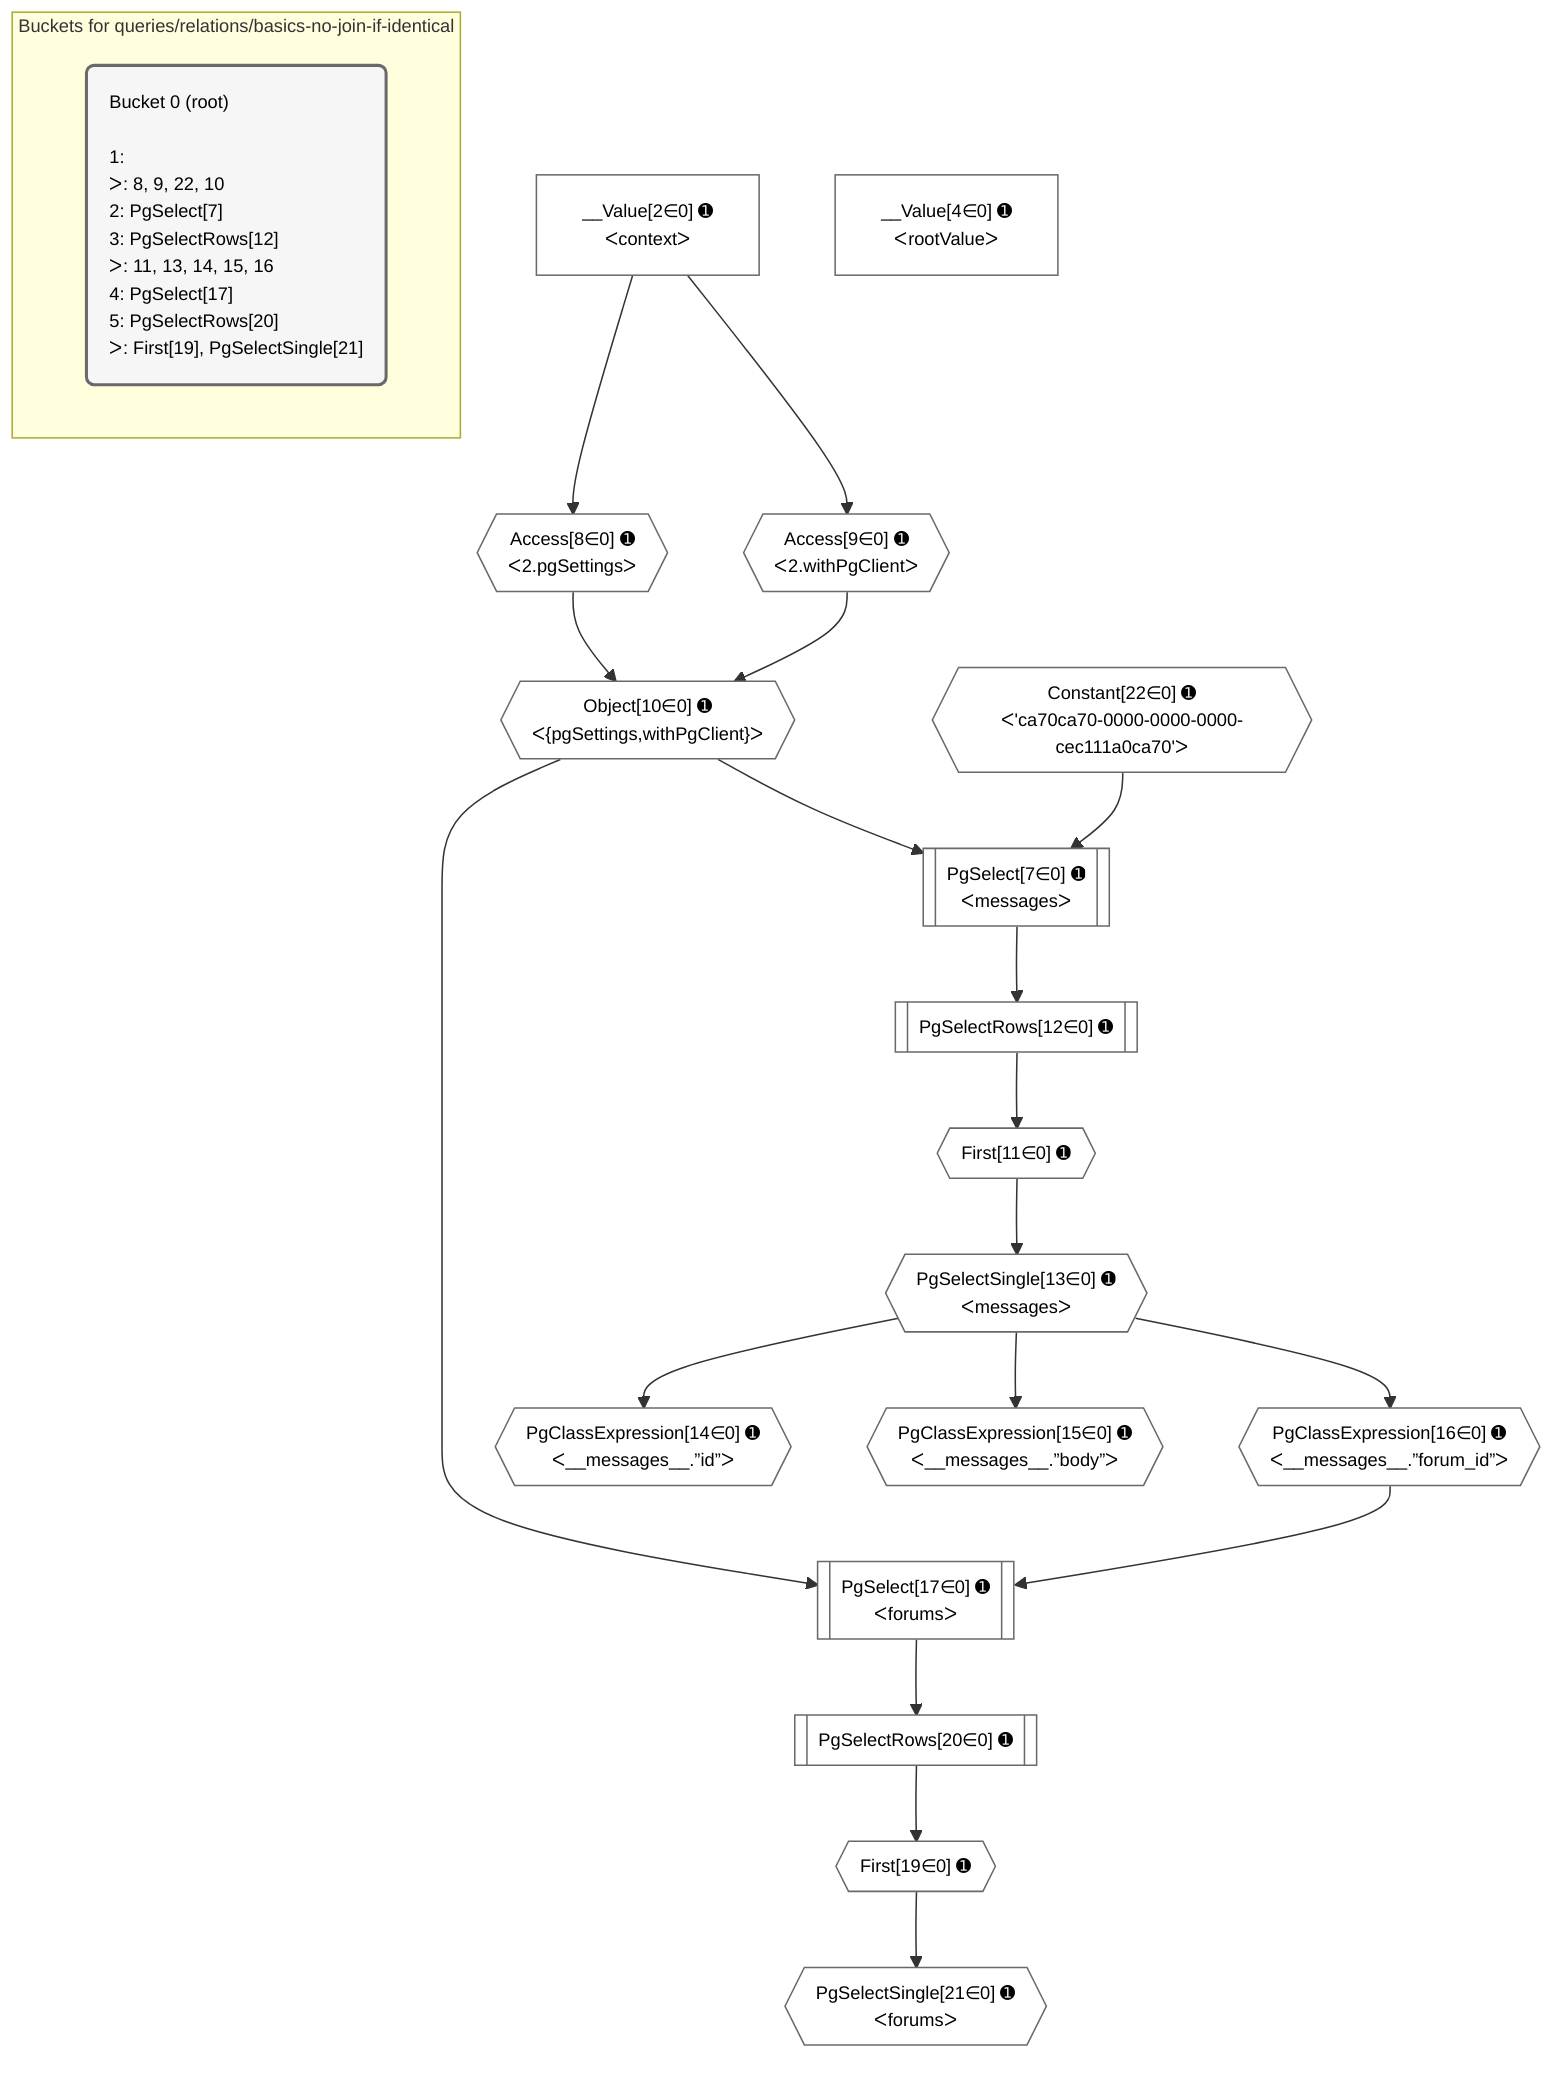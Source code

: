 %%{init: {'themeVariables': { 'fontSize': '12px'}}}%%
graph TD
    classDef path fill:#eee,stroke:#000,color:#000
    classDef plan fill:#fff,stroke-width:1px,color:#000
    classDef itemplan fill:#fff,stroke-width:2px,color:#000
    classDef unbatchedplan fill:#dff,stroke-width:1px,color:#000
    classDef sideeffectplan fill:#fcc,stroke-width:2px,color:#000
    classDef bucket fill:#f6f6f6,color:#000,stroke-width:2px,text-align:left


    %% plan dependencies
    PgSelect7[["PgSelect[7∈0] ➊<br />ᐸmessagesᐳ"]]:::plan
    Object10{{"Object[10∈0] ➊<br />ᐸ{pgSettings,withPgClient}ᐳ"}}:::plan
    Constant22{{"Constant[22∈0] ➊<br />ᐸ'ca70ca70-0000-0000-0000-cec111a0ca70'ᐳ"}}:::plan
    Object10 & Constant22 --> PgSelect7
    Access8{{"Access[8∈0] ➊<br />ᐸ2.pgSettingsᐳ"}}:::plan
    Access9{{"Access[9∈0] ➊<br />ᐸ2.withPgClientᐳ"}}:::plan
    Access8 & Access9 --> Object10
    PgSelect17[["PgSelect[17∈0] ➊<br />ᐸforumsᐳ"]]:::plan
    PgClassExpression16{{"PgClassExpression[16∈0] ➊<br />ᐸ__messages__.”forum_id”ᐳ"}}:::plan
    Object10 & PgClassExpression16 --> PgSelect17
    __Value2["__Value[2∈0] ➊<br />ᐸcontextᐳ"]:::plan
    __Value2 --> Access8
    __Value2 --> Access9
    First11{{"First[11∈0] ➊"}}:::plan
    PgSelectRows12[["PgSelectRows[12∈0] ➊"]]:::plan
    PgSelectRows12 --> First11
    PgSelect7 --> PgSelectRows12
    PgSelectSingle13{{"PgSelectSingle[13∈0] ➊<br />ᐸmessagesᐳ"}}:::plan
    First11 --> PgSelectSingle13
    PgClassExpression14{{"PgClassExpression[14∈0] ➊<br />ᐸ__messages__.”id”ᐳ"}}:::plan
    PgSelectSingle13 --> PgClassExpression14
    PgClassExpression15{{"PgClassExpression[15∈0] ➊<br />ᐸ__messages__.”body”ᐳ"}}:::plan
    PgSelectSingle13 --> PgClassExpression15
    PgSelectSingle13 --> PgClassExpression16
    First19{{"First[19∈0] ➊"}}:::plan
    PgSelectRows20[["PgSelectRows[20∈0] ➊"]]:::plan
    PgSelectRows20 --> First19
    PgSelect17 --> PgSelectRows20
    PgSelectSingle21{{"PgSelectSingle[21∈0] ➊<br />ᐸforumsᐳ"}}:::plan
    First19 --> PgSelectSingle21
    __Value4["__Value[4∈0] ➊<br />ᐸrootValueᐳ"]:::plan

    %% define steps

    subgraph "Buckets for queries/relations/basics-no-join-if-identical"
    Bucket0("Bucket 0 (root)<br /><br />1: <br />ᐳ: 8, 9, 22, 10<br />2: PgSelect[7]<br />3: PgSelectRows[12]<br />ᐳ: 11, 13, 14, 15, 16<br />4: PgSelect[17]<br />5: PgSelectRows[20]<br />ᐳ: First[19], PgSelectSingle[21]"):::bucket
    classDef bucket0 stroke:#696969
    class Bucket0,__Value2,__Value4,PgSelect7,Access8,Access9,Object10,First11,PgSelectRows12,PgSelectSingle13,PgClassExpression14,PgClassExpression15,PgClassExpression16,PgSelect17,First19,PgSelectRows20,PgSelectSingle21,Constant22 bucket0
    end
